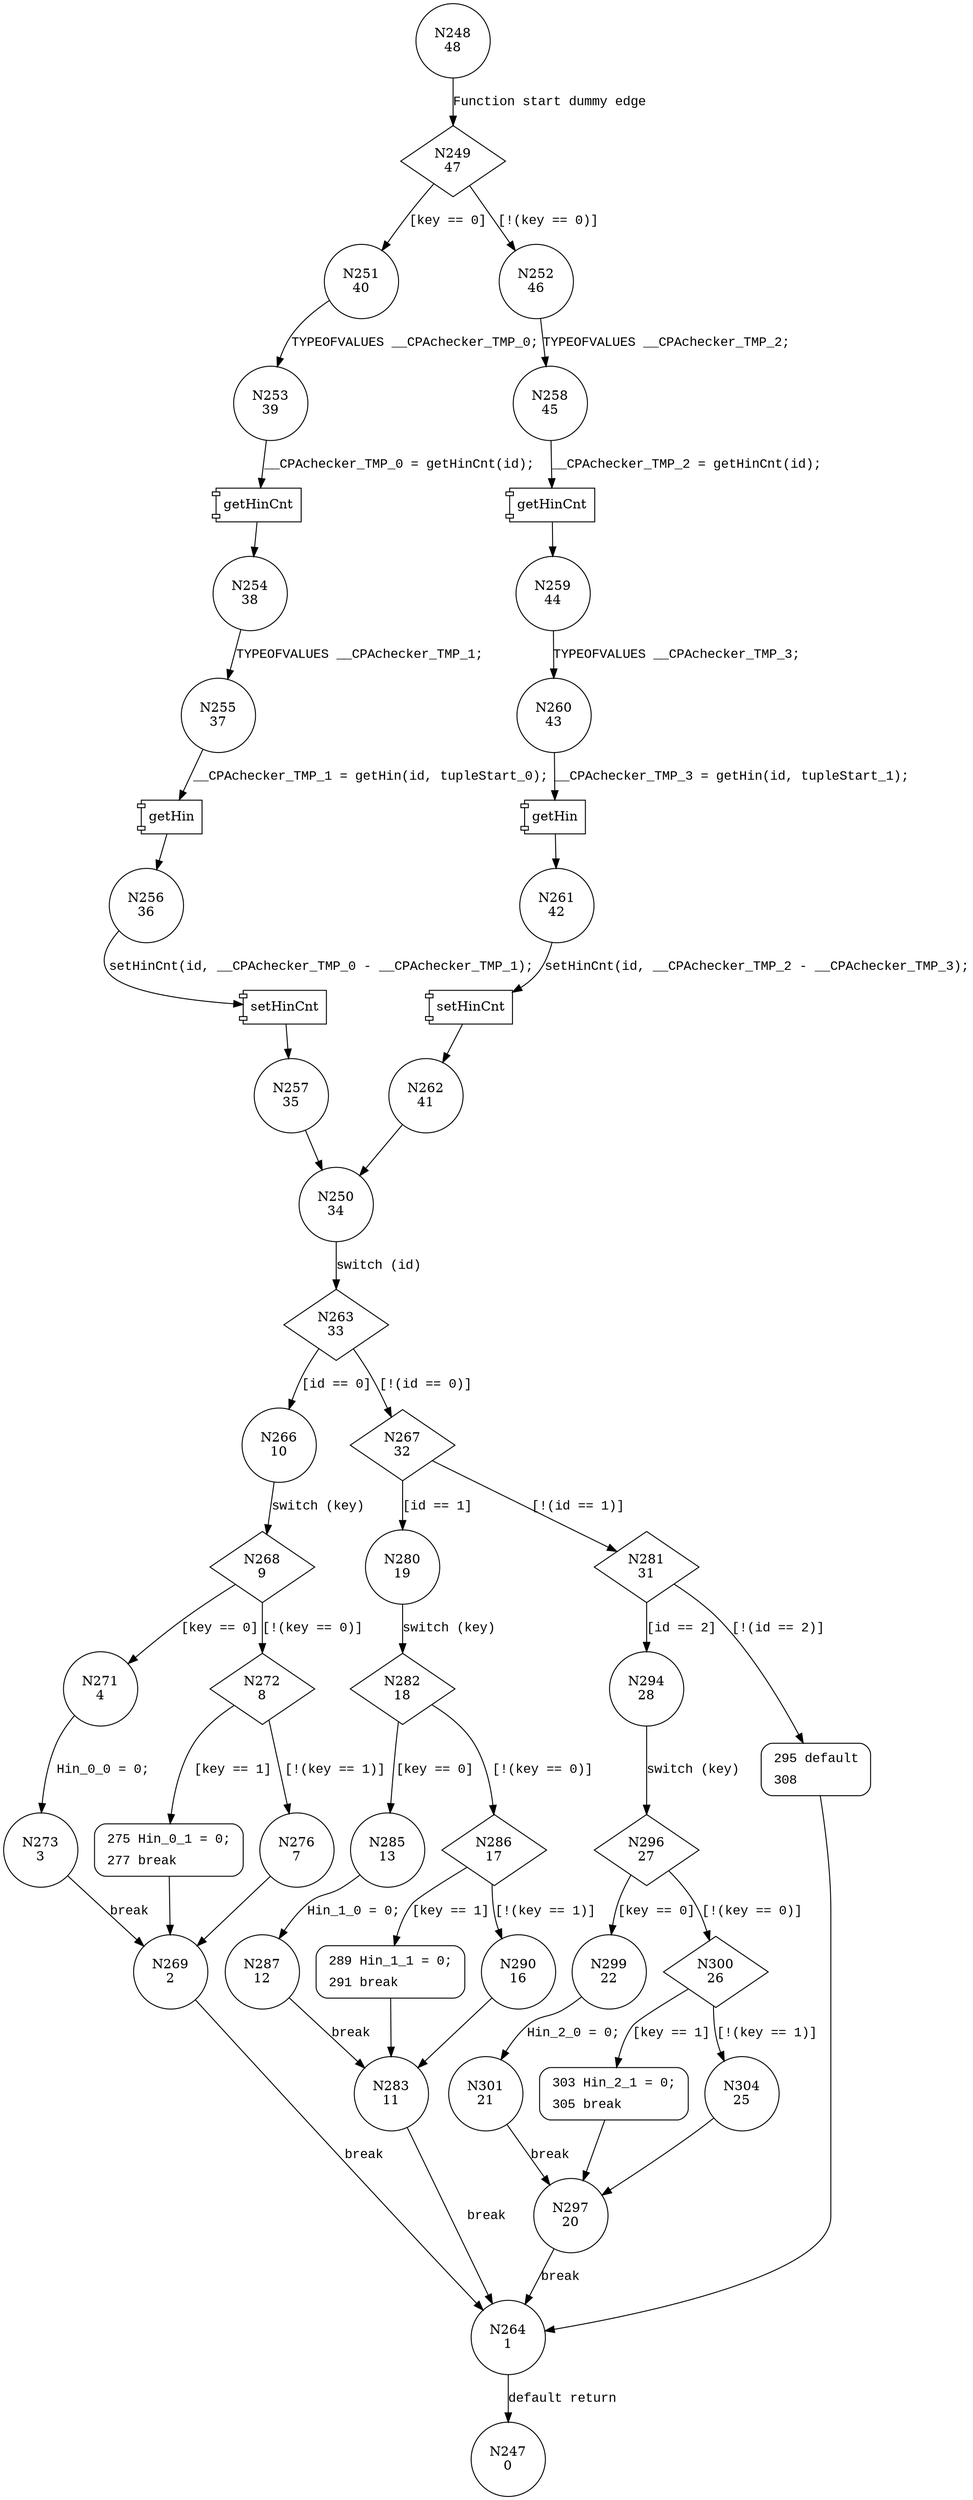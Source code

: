 digraph clearHin {
248 [shape="circle" label="N248\n48"]
249 [shape="diamond" label="N249\n47"]
251 [shape="circle" label="N251\n40"]
252 [shape="circle" label="N252\n46"]
258 [shape="circle" label="N258\n45"]
259 [shape="circle" label="N259\n44"]
260 [shape="circle" label="N260\n43"]
261 [shape="circle" label="N261\n42"]
262 [shape="circle" label="N262\n41"]
250 [shape="circle" label="N250\n34"]
263 [shape="diamond" label="N263\n33"]
266 [shape="circle" label="N266\n10"]
267 [shape="diamond" label="N267\n32"]
280 [shape="circle" label="N280\n19"]
281 [shape="diamond" label="N281\n31"]
294 [shape="circle" label="N294\n28"]
295 [shape="circle" label="N295\n30"]
264 [shape="circle" label="N264\n1"]
247 [shape="circle" label="N247\n0"]
296 [shape="diamond" label="N296\n27"]
299 [shape="circle" label="N299\n22"]
300 [shape="diamond" label="N300\n26"]
303 [shape="circle" label="N303\n24"]
304 [shape="circle" label="N304\n25"]
297 [shape="circle" label="N297\n20"]
301 [shape="circle" label="N301\n21"]
282 [shape="diamond" label="N282\n18"]
285 [shape="circle" label="N285\n13"]
286 [shape="diamond" label="N286\n17"]
289 [shape="circle" label="N289\n15"]
290 [shape="circle" label="N290\n16"]
283 [shape="circle" label="N283\n11"]
287 [shape="circle" label="N287\n12"]
268 [shape="diamond" label="N268\n9"]
271 [shape="circle" label="N271\n4"]
272 [shape="diamond" label="N272\n8"]
275 [shape="circle" label="N275\n6"]
276 [shape="circle" label="N276\n7"]
269 [shape="circle" label="N269\n2"]
273 [shape="circle" label="N273\n3"]
253 [shape="circle" label="N253\n39"]
254 [shape="circle" label="N254\n38"]
255 [shape="circle" label="N255\n37"]
256 [shape="circle" label="N256\n36"]
257 [shape="circle" label="N257\n35"]
295 [style="filled,bold" penwidth="1" fillcolor="white" fontname="Courier New" shape="Mrecord" label=<<table border="0" cellborder="0" cellpadding="3" bgcolor="white"><tr><td align="right">295</td><td align="left">default</td></tr><tr><td align="right">308</td><td align="left"></td></tr></table>>]
295 -> 264[label=""]
303 [style="filled,bold" penwidth="1" fillcolor="white" fontname="Courier New" shape="Mrecord" label=<<table border="0" cellborder="0" cellpadding="3" bgcolor="white"><tr><td align="right">303</td><td align="left">Hin_2_1 = 0;</td></tr><tr><td align="right">305</td><td align="left">break</td></tr></table>>]
303 -> 297[label=""]
289 [style="filled,bold" penwidth="1" fillcolor="white" fontname="Courier New" shape="Mrecord" label=<<table border="0" cellborder="0" cellpadding="3" bgcolor="white"><tr><td align="right">289</td><td align="left">Hin_1_1 = 0;</td></tr><tr><td align="right">291</td><td align="left">break</td></tr></table>>]
289 -> 283[label=""]
275 [style="filled,bold" penwidth="1" fillcolor="white" fontname="Courier New" shape="Mrecord" label=<<table border="0" cellborder="0" cellpadding="3" bgcolor="white"><tr><td align="right">275</td><td align="left">Hin_0_1 = 0;</td></tr><tr><td align="right">277</td><td align="left">break</td></tr></table>>]
275 -> 269[label=""]
248 -> 249 [label="Function start dummy edge" fontname="Courier New"]
249 -> 251 [label="[key == 0]" fontname="Courier New"]
249 -> 252 [label="[!(key == 0)]" fontname="Courier New"]
100094 [shape="component" label="getHinCnt"]
258 -> 100094 [label="__CPAchecker_TMP_2 = getHinCnt(id);" fontname="Courier New"]
100094 -> 259 [label="" fontname="Courier New"]
100095 [shape="component" label="getHin"]
260 -> 100095 [label="__CPAchecker_TMP_3 = getHin(id, tupleStart_1);" fontname="Courier New"]
100095 -> 261 [label="" fontname="Courier New"]
100096 [shape="component" label="setHinCnt"]
261 -> 100096 [label="setHinCnt(id, __CPAchecker_TMP_2 - __CPAchecker_TMP_3);" fontname="Courier New"]
100096 -> 262 [label="" fontname="Courier New"]
250 -> 263 [label="switch (id)" fontname="Courier New"]
263 -> 266 [label="[id == 0]" fontname="Courier New"]
263 -> 267 [label="[!(id == 0)]" fontname="Courier New"]
267 -> 280 [label="[id == 1]" fontname="Courier New"]
267 -> 281 [label="[!(id == 1)]" fontname="Courier New"]
281 -> 294 [label="[id == 2]" fontname="Courier New"]
281 -> 295 [label="[!(id == 2)]" fontname="Courier New"]
264 -> 247 [label="default return" fontname="Courier New"]
296 -> 299 [label="[key == 0]" fontname="Courier New"]
296 -> 300 [label="[!(key == 0)]" fontname="Courier New"]
300 -> 303 [label="[key == 1]" fontname="Courier New"]
300 -> 304 [label="[!(key == 1)]" fontname="Courier New"]
297 -> 264 [label="break" fontname="Courier New"]
299 -> 301 [label="Hin_2_0 = 0;" fontname="Courier New"]
280 -> 282 [label="switch (key)" fontname="Courier New"]
282 -> 285 [label="[key == 0]" fontname="Courier New"]
282 -> 286 [label="[!(key == 0)]" fontname="Courier New"]
286 -> 289 [label="[key == 1]" fontname="Courier New"]
286 -> 290 [label="[!(key == 1)]" fontname="Courier New"]
283 -> 264 [label="break" fontname="Courier New"]
285 -> 287 [label="Hin_1_0 = 0;" fontname="Courier New"]
266 -> 268 [label="switch (key)" fontname="Courier New"]
268 -> 271 [label="[key == 0]" fontname="Courier New"]
268 -> 272 [label="[!(key == 0)]" fontname="Courier New"]
272 -> 275 [label="[key == 1]" fontname="Courier New"]
272 -> 276 [label="[!(key == 1)]" fontname="Courier New"]
269 -> 264 [label="break" fontname="Courier New"]
271 -> 273 [label="Hin_0_0 = 0;" fontname="Courier New"]
251 -> 253 [label="TYPEOFVALUES __CPAchecker_TMP_0;" fontname="Courier New"]
100097 [shape="component" label="getHinCnt"]
253 -> 100097 [label="__CPAchecker_TMP_0 = getHinCnt(id);" fontname="Courier New"]
100097 -> 254 [label="" fontname="Courier New"]
100098 [shape="component" label="getHin"]
255 -> 100098 [label="__CPAchecker_TMP_1 = getHin(id, tupleStart_0);" fontname="Courier New"]
100098 -> 256 [label="" fontname="Courier New"]
100099 [shape="component" label="setHinCnt"]
256 -> 100099 [label="setHinCnt(id, __CPAchecker_TMP_0 - __CPAchecker_TMP_1);" fontname="Courier New"]
100099 -> 257 [label="" fontname="Courier New"]
252 -> 258 [label="TYPEOFVALUES __CPAchecker_TMP_2;" fontname="Courier New"]
259 -> 260 [label="TYPEOFVALUES __CPAchecker_TMP_3;" fontname="Courier New"]
262 -> 250 [label="" fontname="Courier New"]
294 -> 296 [label="switch (key)" fontname="Courier New"]
304 -> 297 [label="" fontname="Courier New"]
301 -> 297 [label="break" fontname="Courier New"]
290 -> 283 [label="" fontname="Courier New"]
287 -> 283 [label="break" fontname="Courier New"]
276 -> 269 [label="" fontname="Courier New"]
273 -> 269 [label="break" fontname="Courier New"]
254 -> 255 [label="TYPEOFVALUES __CPAchecker_TMP_1;" fontname="Courier New"]
257 -> 250 [label="" fontname="Courier New"]
}